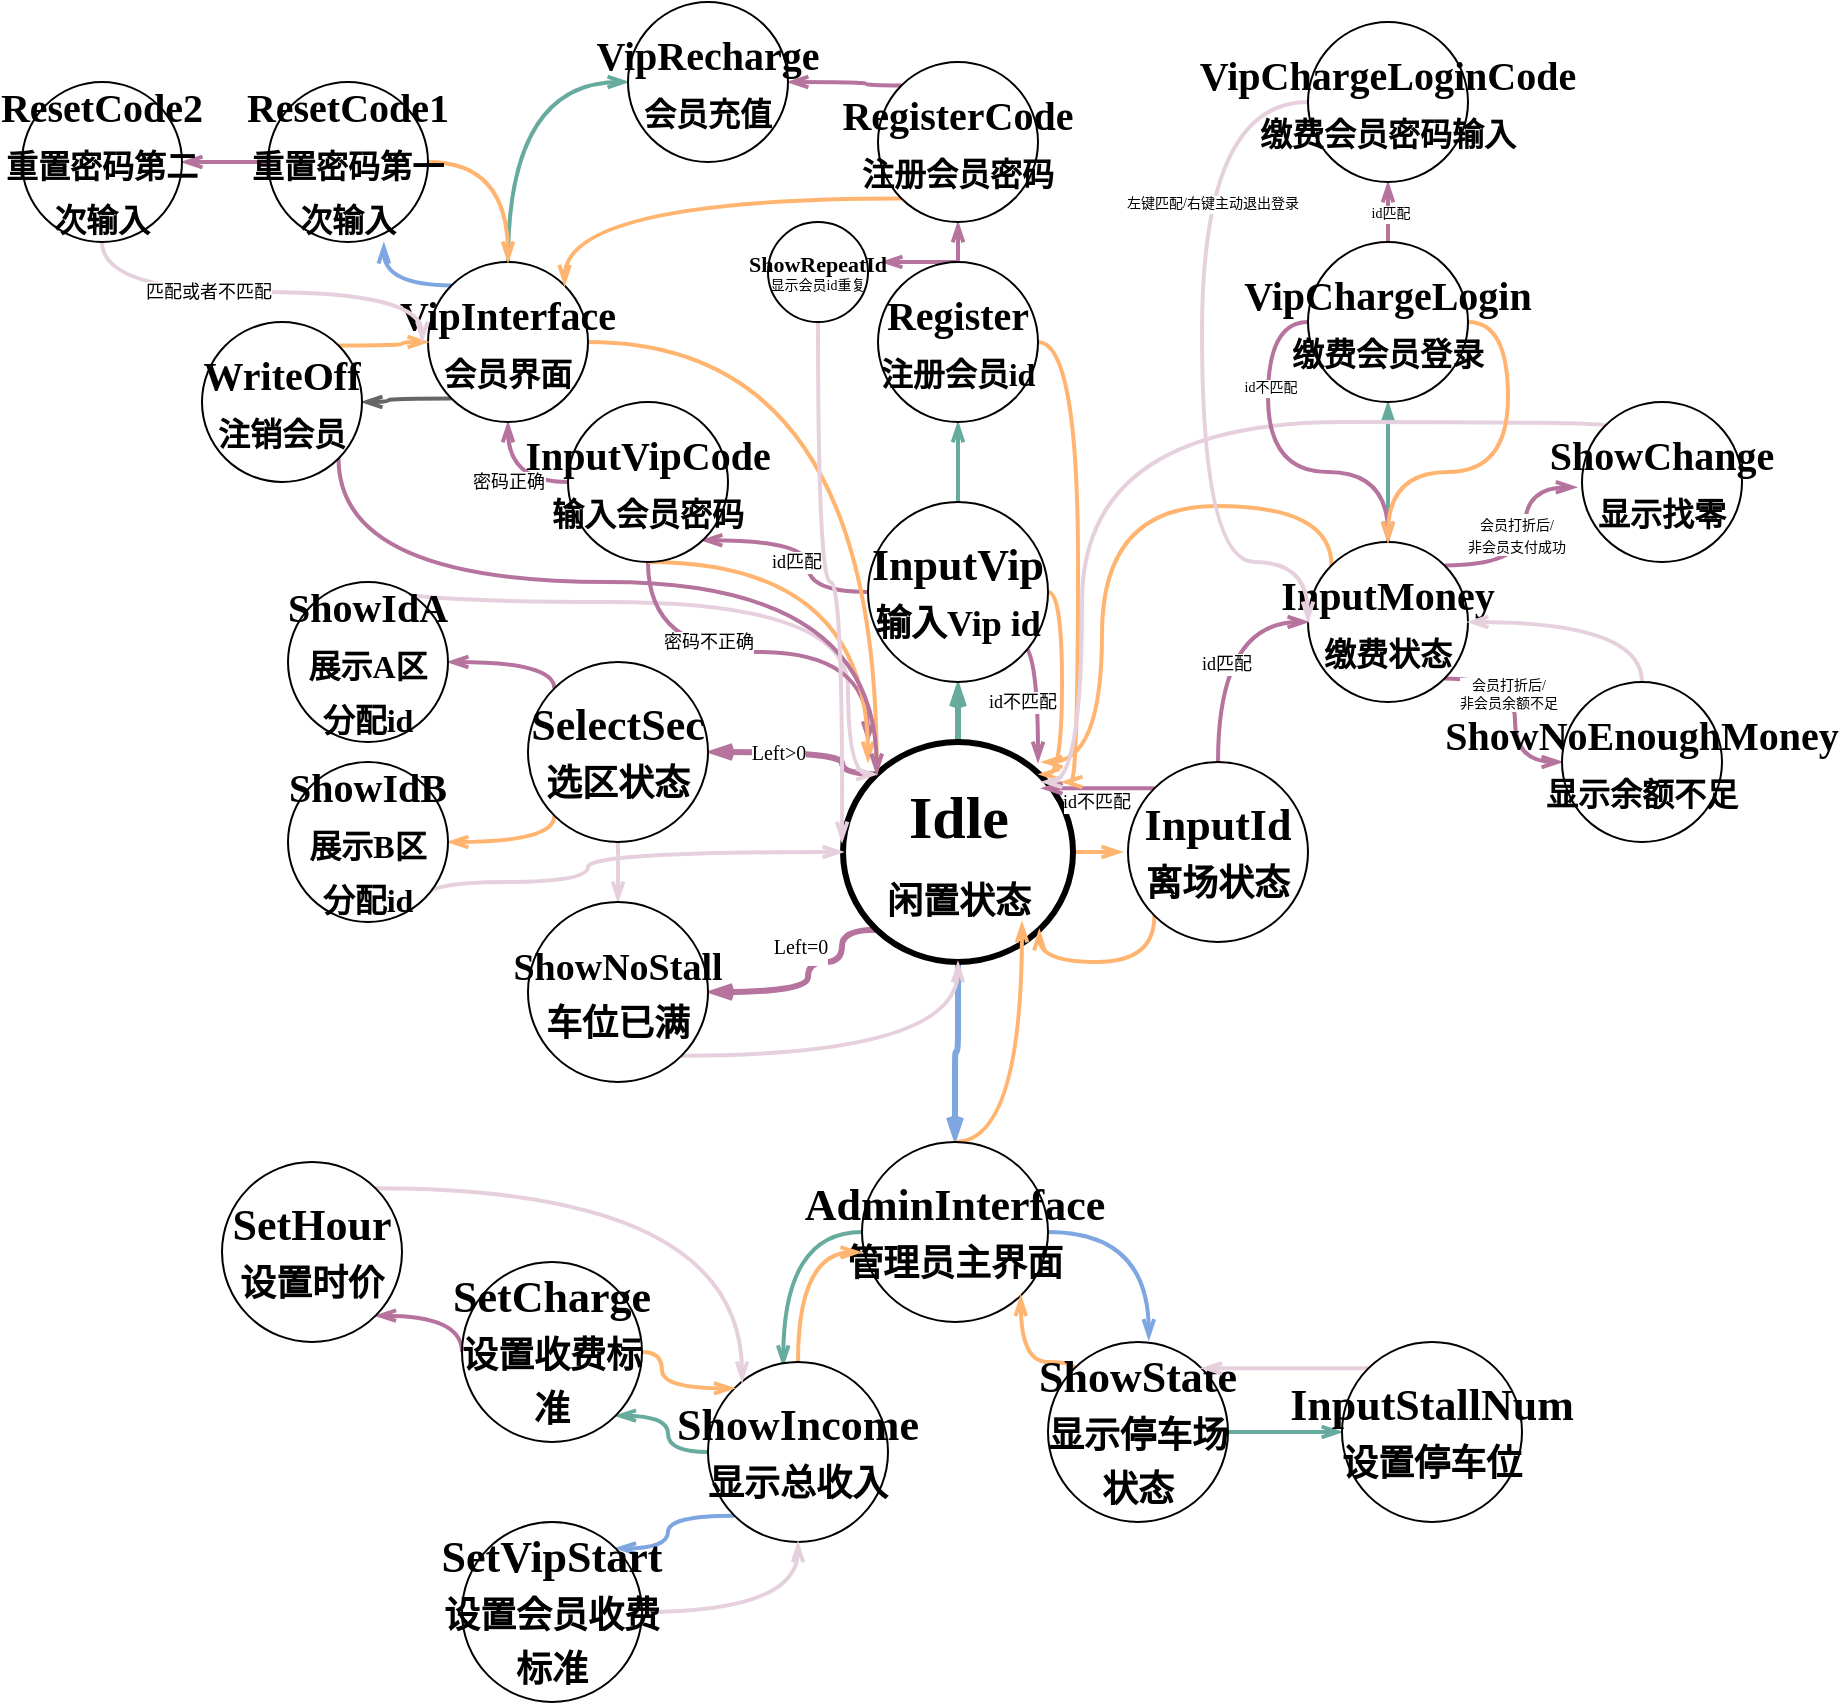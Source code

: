 <mxfile version="15.8.7" type="device"><diagram id="J3SOKHLj8s4Sctu53qfo" name="Page-1"><mxGraphModel dx="946" dy="672" grid="1" gridSize="10" guides="1" tooltips="1" connect="1" arrows="1" fold="1" page="1" pageScale="1" pageWidth="850" pageHeight="1100" math="0" shadow="0"><root><mxCell id="0"/><mxCell id="1" parent="0"/><mxCell id="AlDYD5h6avpdt_IBme0L-12" style="edgeStyle=orthogonalEdgeStyle;orthogonalLoop=1;jettySize=auto;html=1;exitX=0;exitY=0;exitDx=0;exitDy=0;entryX=1;entryY=0.5;entryDx=0;entryDy=0;fontFamily=Times New Roman;fontSize=18;fontColor=#000000;strokeColor=#B5739D;strokeWidth=3;endArrow=openThin;endFill=0;curved=1;" parent="1" source="AlDYD5h6avpdt_IBme0L-1" target="AlDYD5h6avpdt_IBme0L-2" edge="1"><mxGeometry relative="1" as="geometry"><Array as="points"><mxPoint x="480" y="465"/></Array></mxGeometry></mxCell><mxCell id="AlDYD5h6avpdt_IBme0L-13" value="&lt;font style=&quot;font-size: 10px;&quot;&gt;Left&amp;gt;0&lt;/font&gt;" style="edgeLabel;html=1;align=center;verticalAlign=middle;resizable=0;points=[];fontSize=10;fontFamily=Times New Roman;fontColor=#000000;" parent="AlDYD5h6avpdt_IBme0L-12" vertex="1" connectable="0"><mxGeometry x="0.263" y="-1" relative="1" as="geometry"><mxPoint y="1" as="offset"/></mxGeometry></mxCell><mxCell id="AlDYD5h6avpdt_IBme0L-17" style="edgeStyle=orthogonalEdgeStyle;orthogonalLoop=1;jettySize=auto;html=1;exitX=0;exitY=1;exitDx=0;exitDy=0;entryX=1;entryY=0.5;entryDx=0;entryDy=0;fontFamily=Times New Roman;fontSize=19;fontColor=#000000;endArrow=openThin;endFill=0;strokeColor=#B5739D;strokeWidth=3;curved=1;" parent="1" source="AlDYD5h6avpdt_IBme0L-1" target="AlDYD5h6avpdt_IBme0L-15" edge="1"><mxGeometry relative="1" as="geometry"><Array as="points"><mxPoint x="480" y="570"/><mxPoint x="463" y="570"/><mxPoint x="463" y="585"/></Array></mxGeometry></mxCell><mxCell id="AlDYD5h6avpdt_IBme0L-18" value="&lt;font style=&quot;font-size: 10px&quot;&gt;Left=0&lt;/font&gt;" style="edgeLabel;html=1;align=center;verticalAlign=middle;resizable=0;points=[];fontSize=19;fontFamily=Times New Roman;fontColor=#000000;" parent="AlDYD5h6avpdt_IBme0L-17" vertex="1" connectable="0"><mxGeometry x="-0.072" y="-4" relative="1" as="geometry"><mxPoint y="-13" as="offset"/></mxGeometry></mxCell><mxCell id="AlDYD5h6avpdt_IBme0L-23" style="edgeStyle=orthogonalEdgeStyle;rounded=1;orthogonalLoop=1;jettySize=auto;html=1;exitX=0.5;exitY=0;exitDx=0;exitDy=0;entryX=0.5;entryY=1;entryDx=0;entryDy=0;fontFamily=Times New Roman;fontSize=10;fontColor=#000000;endArrow=openThin;endFill=0;strokeColor=#67AB9F;strokeWidth=3;" parent="1" source="AlDYD5h6avpdt_IBme0L-1" target="AlDYD5h6avpdt_IBme0L-22" edge="1"><mxGeometry relative="1" as="geometry"/></mxCell><mxCell id="AlDYD5h6avpdt_IBme0L-25" style="edgeStyle=orthogonalEdgeStyle;rounded=1;orthogonalLoop=1;jettySize=auto;html=1;exitX=0.5;exitY=1;exitDx=0;exitDy=0;entryX=0.5;entryY=0;entryDx=0;entryDy=0;fontFamily=Times New Roman;fontSize=10;fontColor=#000000;endArrow=openThin;endFill=0;strokeColor=#7EA6E0;strokeWidth=3;" parent="1" source="AlDYD5h6avpdt_IBme0L-1" target="AlDYD5h6avpdt_IBme0L-24" edge="1"><mxGeometry relative="1" as="geometry"/></mxCell><mxCell id="AlDYD5h6avpdt_IBme0L-90" style="edgeStyle=orthogonalEdgeStyle;curved=1;orthogonalLoop=1;jettySize=auto;html=1;exitX=1;exitY=0.5;exitDx=0;exitDy=0;shadow=0;fontFamily=Times New Roman;fontSize=9;fontColor=#000000;endArrow=openThin;endFill=0;strokeColor=#FFB570;strokeWidth=2;" parent="1" source="AlDYD5h6avpdt_IBme0L-1" edge="1"><mxGeometry relative="1" as="geometry"><mxPoint x="620" y="515.143" as="targetPoint"/></mxGeometry></mxCell><mxCell id="AlDYD5h6avpdt_IBme0L-1" value="&lt;h3&gt;&lt;b&gt;&lt;font style=&quot;font-size: 30px&quot; face=&quot;Times New Roman&quot;&gt;Idle&lt;/font&gt;&lt;/b&gt;&lt;/h3&gt;&lt;h3&gt;&lt;b style=&quot;font-family: &amp;#34;times new roman&amp;#34;&quot;&gt;&lt;font style=&quot;font-size: 18px&quot;&gt;闲置状态&lt;/font&gt;&lt;/b&gt;&lt;/h3&gt;" style="ellipse;whiteSpace=wrap;html=1;strokeWidth=3;" parent="1" vertex="1"><mxGeometry x="480.5" y="460" width="115" height="110" as="geometry"/></mxCell><mxCell id="AlDYD5h6avpdt_IBme0L-31" style="edgeStyle=orthogonalEdgeStyle;orthogonalLoop=1;jettySize=auto;html=1;exitX=0;exitY=1;exitDx=0;exitDy=0;entryX=1;entryY=0.5;entryDx=0;entryDy=0;fontFamily=Times New Roman;fontSize=15;fontColor=#000000;endArrow=openThin;endFill=0;strokeColor=#FFB570;strokeWidth=2;curved=1;" parent="1" source="AlDYD5h6avpdt_IBme0L-2" target="AlDYD5h6avpdt_IBme0L-30" edge="1"><mxGeometry relative="1" as="geometry"><Array as="points"><mxPoint x="336" y="510"/></Array></mxGeometry></mxCell><mxCell id="AlDYD5h6avpdt_IBme0L-32" style="edgeStyle=orthogonalEdgeStyle;orthogonalLoop=1;jettySize=auto;html=1;exitX=0;exitY=0;exitDx=0;exitDy=0;entryX=1;entryY=0.5;entryDx=0;entryDy=0;fontFamily=Times New Roman;fontSize=15;fontColor=#000000;endArrow=openThin;endFill=0;strokeColor=#B5739D;strokeWidth=2;curved=1;" parent="1" source="AlDYD5h6avpdt_IBme0L-2" target="AlDYD5h6avpdt_IBme0L-26" edge="1"><mxGeometry relative="1" as="geometry"><Array as="points"><mxPoint x="336" y="420"/></Array></mxGeometry></mxCell><mxCell id="AlDYD5h6avpdt_IBme0L-34" style="edgeStyle=orthogonalEdgeStyle;rounded=1;orthogonalLoop=1;jettySize=auto;html=1;exitX=0.5;exitY=1;exitDx=0;exitDy=0;entryX=0.5;entryY=0;entryDx=0;entryDy=0;fontFamily=Times New Roman;fontSize=15;fontColor=#000000;endArrow=openThin;endFill=0;strokeColor=#E6D0DE;strokeWidth=2;" parent="1" source="AlDYD5h6avpdt_IBme0L-2" target="AlDYD5h6avpdt_IBme0L-15" edge="1"><mxGeometry relative="1" as="geometry"/></mxCell><mxCell id="AlDYD5h6avpdt_IBme0L-2" value="&lt;b&gt;&lt;font&gt;&lt;font style=&quot;font-size: 22px&quot;&gt;SelectSec&lt;/font&gt;&lt;br&gt;&lt;font style=&quot;font-size: 18px&quot;&gt;选区状态&lt;/font&gt;&lt;br&gt;&lt;/font&gt;&lt;/b&gt;" style="ellipse;whiteSpace=wrap;html=1;fontFamily=Times New Roman;fontSize=23;strokeWidth=1;" parent="1" vertex="1"><mxGeometry x="323" y="420" width="90" height="90" as="geometry"/></mxCell><mxCell id="AlDYD5h6avpdt_IBme0L-42" style="edgeStyle=orthogonalEdgeStyle;curved=1;rounded=1;orthogonalLoop=1;jettySize=auto;html=1;exitX=1;exitY=1;exitDx=0;exitDy=0;entryX=0.5;entryY=1;entryDx=0;entryDy=0;shadow=0;fontFamily=Times New Roman;fontSize=15;fontColor=#000000;endArrow=openThin;endFill=0;strokeColor=#E6D0DE;strokeWidth=2;" parent="1" source="AlDYD5h6avpdt_IBme0L-15" target="AlDYD5h6avpdt_IBme0L-1" edge="1"><mxGeometry relative="1" as="geometry"/></mxCell><mxCell id="AlDYD5h6avpdt_IBme0L-15" value="&lt;b&gt;&lt;font&gt;&lt;font style=&quot;font-size: 19px&quot;&gt;ShowNoStall&lt;/font&gt;&lt;br&gt;&lt;span style=&quot;font-size: 18px&quot;&gt;车位已满&lt;/span&gt;&lt;br&gt;&lt;/font&gt;&lt;/b&gt;" style="ellipse;whiteSpace=wrap;html=1;fontFamily=Times New Roman;fontSize=23;strokeWidth=1;" parent="1" vertex="1"><mxGeometry x="323" y="540" width="90" height="90" as="geometry"/></mxCell><mxCell id="AlDYD5h6avpdt_IBme0L-85" style="edgeStyle=orthogonalEdgeStyle;curved=1;orthogonalLoop=1;jettySize=auto;html=1;exitX=0.5;exitY=0;exitDx=0;exitDy=0;entryX=0;entryY=0.5;entryDx=0;entryDy=0;shadow=0;fontFamily=Times New Roman;fontSize=9;fontColor=#000000;endArrow=openThin;endFill=0;strokeColor=#B5739D;strokeWidth=2;" parent="1" source="AlDYD5h6avpdt_IBme0L-19" target="AlDYD5h6avpdt_IBme0L-84" edge="1"><mxGeometry relative="1" as="geometry"/></mxCell><mxCell id="AlDYD5h6avpdt_IBme0L-86" value="id匹配" style="edgeLabel;html=1;align=center;verticalAlign=middle;resizable=0;points=[];fontSize=9;fontFamily=Times New Roman;fontColor=#000000;" parent="AlDYD5h6avpdt_IBme0L-85" vertex="1" connectable="0"><mxGeometry x="-0.143" y="-4" relative="1" as="geometry"><mxPoint as="offset"/></mxGeometry></mxCell><mxCell id="AlDYD5h6avpdt_IBme0L-93" style="edgeStyle=orthogonalEdgeStyle;curved=1;orthogonalLoop=1;jettySize=auto;html=1;exitX=0;exitY=1;exitDx=0;exitDy=0;entryX=1;entryY=1;entryDx=0;entryDy=0;shadow=0;fontFamily=Times New Roman;fontSize=9;fontColor=#000000;endArrow=openThin;endFill=0;strokeColor=#FFB570;strokeWidth=2;" parent="1" source="AlDYD5h6avpdt_IBme0L-19" target="AlDYD5h6avpdt_IBme0L-1" edge="1"><mxGeometry relative="1" as="geometry"><Array as="points"><mxPoint x="636" y="570"/><mxPoint x="579" y="570"/></Array></mxGeometry></mxCell><mxCell id="AlDYD5h6avpdt_IBme0L-94" style="edgeStyle=orthogonalEdgeStyle;curved=1;orthogonalLoop=1;jettySize=auto;html=1;exitX=0;exitY=0;exitDx=0;exitDy=0;shadow=0;fontFamily=Times New Roman;fontSize=9;fontColor=#000000;endArrow=openThin;endFill=0;strokeColor=#B5739D;strokeWidth=2;" parent="1" source="AlDYD5h6avpdt_IBme0L-19" edge="1"><mxGeometry relative="1" as="geometry"><mxPoint x="580" y="483.143" as="targetPoint"/></mxGeometry></mxCell><mxCell id="AlDYD5h6avpdt_IBme0L-95" value="id不匹配" style="edgeLabel;html=1;align=center;verticalAlign=middle;resizable=0;points=[];fontSize=9;fontFamily=Times New Roman;fontColor=#000000;" parent="AlDYD5h6avpdt_IBme0L-94" vertex="1" connectable="0"><mxGeometry x="-0.38" y="-1" relative="1" as="geometry"><mxPoint x="-12" y="8" as="offset"/></mxGeometry></mxCell><mxCell id="AlDYD5h6avpdt_IBme0L-19" value="&lt;b&gt;&lt;font&gt;&lt;span style=&quot;font-size: 22px&quot;&gt;InputId&lt;/span&gt;&lt;br&gt;&lt;font style=&quot;font-size: 18px&quot;&gt;离场状态&lt;/font&gt;&lt;br&gt;&lt;/font&gt;&lt;/b&gt;" style="ellipse;whiteSpace=wrap;html=1;fontFamily=Times New Roman;fontSize=23;strokeWidth=1;" parent="1" vertex="1"><mxGeometry x="623" y="470" width="90" height="90" as="geometry"/></mxCell><mxCell id="AlDYD5h6avpdt_IBme0L-46" style="edgeStyle=orthogonalEdgeStyle;curved=1;rounded=1;orthogonalLoop=1;jettySize=auto;html=1;exitX=1;exitY=1;exitDx=0;exitDy=0;entryX=1;entryY=0;entryDx=0;entryDy=0;shadow=0;fontFamily=Times New Roman;fontSize=9;fontColor=#000000;endArrow=openThin;endFill=0;strokeColor=#B5739D;strokeWidth=2;" parent="1" edge="1"><mxGeometry relative="1" as="geometry"><mxPoint x="569.16" y="410.71" as="sourcePoint"/><mxPoint x="577.999" y="469.999" as="targetPoint"/><Array as="points"><mxPoint x="578.34" y="410.89"/></Array></mxGeometry></mxCell><mxCell id="AlDYD5h6avpdt_IBme0L-47" value="id不匹配" style="edgeLabel;html=1;align=center;verticalAlign=middle;resizable=0;points=[];fontSize=9;fontFamily=Times New Roman;fontColor=#000000;" parent="AlDYD5h6avpdt_IBme0L-46" vertex="1" connectable="0"><mxGeometry x="-0.187" relative="1" as="geometry"><mxPoint x="-8" y="10" as="offset"/></mxGeometry></mxCell><mxCell id="AlDYD5h6avpdt_IBme0L-48" style="edgeStyle=orthogonalEdgeStyle;curved=1;rounded=1;orthogonalLoop=1;jettySize=auto;html=1;exitX=1;exitY=0.5;exitDx=0;exitDy=0;entryX=1;entryY=0;entryDx=0;entryDy=0;shadow=0;fontFamily=Times New Roman;fontSize=9;fontColor=#000000;endArrow=openThin;endFill=0;strokeColor=#FFB570;strokeWidth=2;" parent="1" source="AlDYD5h6avpdt_IBme0L-22" target="AlDYD5h6avpdt_IBme0L-1" edge="1"><mxGeometry relative="1" as="geometry"><Array as="points"><mxPoint x="590" y="385"/><mxPoint x="590" y="476"/></Array></mxGeometry></mxCell><mxCell id="AlDYD5h6avpdt_IBme0L-50" style="edgeStyle=orthogonalEdgeStyle;curved=1;rounded=1;orthogonalLoop=1;jettySize=auto;html=1;entryX=0.837;entryY=0.864;entryDx=0;entryDy=0;entryPerimeter=0;shadow=0;fontFamily=Times New Roman;fontSize=9;fontColor=#000000;endArrow=openThin;endFill=0;strokeColor=#B5739D;strokeWidth=2;" parent="1" source="AlDYD5h6avpdt_IBme0L-22" target="AlDYD5h6avpdt_IBme0L-43" edge="1"><mxGeometry relative="1" as="geometry"><Array as="points"><mxPoint x="463" y="385"/><mxPoint x="463" y="359"/></Array></mxGeometry></mxCell><mxCell id="AlDYD5h6avpdt_IBme0L-51" value="id匹配" style="edgeLabel;html=1;align=center;verticalAlign=middle;resizable=0;points=[];fontSize=9;fontFamily=Times New Roman;fontColor=#000000;" parent="AlDYD5h6avpdt_IBme0L-50" vertex="1" connectable="0"><mxGeometry x="0.008" y="-1" relative="1" as="geometry"><mxPoint x="-7" y="10" as="offset"/></mxGeometry></mxCell><mxCell id="AlDYD5h6avpdt_IBme0L-53" style="edgeStyle=orthogonalEdgeStyle;curved=1;rounded=1;orthogonalLoop=1;jettySize=auto;html=1;exitX=0.5;exitY=0;exitDx=0;exitDy=0;entryX=0.5;entryY=1;entryDx=0;entryDy=0;shadow=0;fontFamily=Times New Roman;fontSize=9;fontColor=#000000;endArrow=openThin;endFill=0;strokeColor=#67AB9F;strokeWidth=2;" parent="1" source="AlDYD5h6avpdt_IBme0L-22" target="AlDYD5h6avpdt_IBme0L-52" edge="1"><mxGeometry relative="1" as="geometry"/></mxCell><mxCell id="AlDYD5h6avpdt_IBme0L-22" value="&lt;b&gt;&lt;font&gt;&lt;span style=&quot;font-size: 22px&quot;&gt;InputVip&lt;/span&gt;&lt;br&gt;&lt;span style=&quot;font-size: 18px&quot;&gt;输入Vip id&lt;/span&gt;&lt;br&gt;&lt;/font&gt;&lt;/b&gt;" style="ellipse;whiteSpace=wrap;html=1;fontFamily=Times New Roman;fontSize=23;strokeWidth=1;" parent="1" vertex="1"><mxGeometry x="493" y="340" width="90" height="90" as="geometry"/></mxCell><mxCell id="AlDYD5h6avpdt_IBme0L-122" style="edgeStyle=orthogonalEdgeStyle;curved=1;orthogonalLoop=1;jettySize=auto;html=1;exitX=0.5;exitY=0;exitDx=0;exitDy=0;shadow=0;fontFamily=Times New Roman;fontSize=7;fontColor=#000000;endArrow=openThin;endFill=0;strokeColor=#FFB570;strokeWidth=2;" parent="1" source="AlDYD5h6avpdt_IBme0L-24" edge="1"><mxGeometry relative="1" as="geometry"><mxPoint x="570" y="550" as="targetPoint"/><Array as="points"><mxPoint x="570" y="660"/></Array></mxGeometry></mxCell><mxCell id="AlDYD5h6avpdt_IBme0L-126" style="edgeStyle=orthogonalEdgeStyle;curved=1;orthogonalLoop=1;jettySize=auto;html=1;exitX=0;exitY=0.5;exitDx=0;exitDy=0;entryX=0.418;entryY=0.022;entryDx=0;entryDy=0;entryPerimeter=0;shadow=0;fontFamily=Times New Roman;fontSize=7;fontColor=#000000;endArrow=openThin;endFill=0;strokeColor=#67AB9F;strokeWidth=2;" parent="1" source="AlDYD5h6avpdt_IBme0L-24" target="AlDYD5h6avpdt_IBme0L-123" edge="1"><mxGeometry relative="1" as="geometry"/></mxCell><mxCell id="AlDYD5h6avpdt_IBme0L-127" style="edgeStyle=orthogonalEdgeStyle;curved=1;orthogonalLoop=1;jettySize=auto;html=1;exitX=1;exitY=0.5;exitDx=0;exitDy=0;entryX=0.56;entryY=-0.013;entryDx=0;entryDy=0;entryPerimeter=0;shadow=0;fontFamily=Times New Roman;fontSize=7;fontColor=#000000;endArrow=openThin;endFill=0;strokeColor=#7EA6E0;strokeWidth=2;" parent="1" source="AlDYD5h6avpdt_IBme0L-24" target="AlDYD5h6avpdt_IBme0L-124" edge="1"><mxGeometry relative="1" as="geometry"/></mxCell><mxCell id="AlDYD5h6avpdt_IBme0L-24" value="&lt;b&gt;&lt;font&gt;&lt;span style=&quot;font-size: 22px&quot;&gt;AdminInterface&lt;/span&gt;&lt;br&gt;&lt;span style=&quot;font-size: 18px&quot;&gt;管理员主界面&lt;/span&gt;&lt;br&gt;&lt;/font&gt;&lt;/b&gt;" style="ellipse;whiteSpace=wrap;html=1;fontFamily=Times New Roman;fontSize=23;strokeWidth=1;" parent="1" vertex="1"><mxGeometry x="490" y="660" width="93" height="90" as="geometry"/></mxCell><mxCell id="AlDYD5h6avpdt_IBme0L-36" style="edgeStyle=orthogonalEdgeStyle;orthogonalLoop=1;jettySize=auto;html=1;exitX=0.5;exitY=0;exitDx=0;exitDy=0;entryX=0;entryY=0;entryDx=0;entryDy=0;fontFamily=Times New Roman;fontSize=15;fontColor=#000000;endArrow=openThin;endFill=0;strokeColor=#E6D0DE;strokeWidth=2;curved=1;shadow=0;rounded=1;" parent="1" source="AlDYD5h6avpdt_IBme0L-26" target="AlDYD5h6avpdt_IBme0L-1" edge="1"><mxGeometry relative="1" as="geometry"><Array as="points"><mxPoint x="243" y="390"/><mxPoint x="483" y="390"/><mxPoint x="483" y="476"/></Array></mxGeometry></mxCell><mxCell id="AlDYD5h6avpdt_IBme0L-26" value="&lt;b&gt;&lt;font style=&quot;line-height: 0.7&quot;&gt;&lt;font style=&quot;font-size: 20px&quot;&gt;ShowIdA&lt;/font&gt;&lt;br&gt;&lt;font style=&quot;font-size: 16px&quot;&gt;展示A区&lt;br&gt;分配id&lt;/font&gt;&lt;br&gt;&lt;/font&gt;&lt;/b&gt;" style="ellipse;whiteSpace=wrap;html=1;fontFamily=Times New Roman;fontSize=23;strokeWidth=1;" parent="1" vertex="1"><mxGeometry x="203" y="380" width="80" height="80" as="geometry"/></mxCell><mxCell id="AlDYD5h6avpdt_IBme0L-40" style="edgeStyle=orthogonalEdgeStyle;curved=1;rounded=1;orthogonalLoop=1;jettySize=auto;html=1;exitX=1;exitY=1;exitDx=0;exitDy=0;entryX=0;entryY=0.5;entryDx=0;entryDy=0;shadow=0;fontFamily=Times New Roman;fontSize=15;fontColor=#000000;endArrow=openThin;endFill=0;strokeColor=#E6D0DE;strokeWidth=2;" parent="1" source="AlDYD5h6avpdt_IBme0L-30" target="AlDYD5h6avpdt_IBme0L-1" edge="1"><mxGeometry relative="1" as="geometry"><Array as="points"><mxPoint x="271" y="530"/><mxPoint x="353" y="530"/><mxPoint x="353" y="515"/></Array></mxGeometry></mxCell><mxCell id="AlDYD5h6avpdt_IBme0L-30" value="&lt;b&gt;&lt;font style=&quot;line-height: 0.7&quot;&gt;&lt;font style=&quot;font-size: 20px&quot;&gt;ShowIdB&lt;/font&gt;&lt;br&gt;&lt;font style=&quot;font-size: 16px&quot;&gt;展示B区&lt;br&gt;分配id&lt;/font&gt;&lt;br&gt;&lt;/font&gt;&lt;/b&gt;" style="ellipse;whiteSpace=wrap;html=1;fontFamily=Times New Roman;fontSize=23;strokeWidth=1;" parent="1" vertex="1"><mxGeometry x="203" y="470" width="80" height="80" as="geometry"/></mxCell><mxCell id="AlDYD5h6avpdt_IBme0L-55" style="edgeStyle=orthogonalEdgeStyle;curved=1;rounded=1;orthogonalLoop=1;jettySize=auto;html=1;exitX=0;exitY=0.5;exitDx=0;exitDy=0;shadow=0;fontFamily=Times New Roman;fontSize=9;fontColor=#000000;endArrow=openThin;endFill=0;strokeColor=#B5739D;strokeWidth=2;" parent="1" source="AlDYD5h6avpdt_IBme0L-43" target="AlDYD5h6avpdt_IBme0L-54" edge="1"><mxGeometry relative="1" as="geometry"/></mxCell><mxCell id="AlDYD5h6avpdt_IBme0L-56" value="密码正确" style="edgeLabel;html=1;align=center;verticalAlign=middle;resizable=0;points=[];fontSize=9;fontFamily=Times New Roman;fontColor=#000000;" parent="AlDYD5h6avpdt_IBme0L-55" vertex="1" connectable="0"><mxGeometry x="0.355" relative="1" as="geometry"><mxPoint y="10" as="offset"/></mxGeometry></mxCell><mxCell id="AlDYD5h6avpdt_IBme0L-58" style="edgeStyle=orthogonalEdgeStyle;curved=1;rounded=1;orthogonalLoop=1;jettySize=auto;html=1;exitX=0.5;exitY=1;exitDx=0;exitDy=0;shadow=0;fontFamily=Times New Roman;fontSize=9;fontColor=#000000;endArrow=openThin;endFill=0;strokeColor=#B5739D;strokeWidth=2;" parent="1" source="AlDYD5h6avpdt_IBme0L-43" edge="1"><mxGeometry relative="1" as="geometry"><mxPoint x="493" y="460" as="targetPoint"/></mxGeometry></mxCell><mxCell id="AlDYD5h6avpdt_IBme0L-59" value="密码不正确" style="edgeLabel;html=1;align=center;verticalAlign=middle;resizable=0;points=[];fontSize=9;fontFamily=Times New Roman;fontColor=#000000;" parent="AlDYD5h6avpdt_IBme0L-58" vertex="1" connectable="0"><mxGeometry x="-0.865" y="1" relative="1" as="geometry"><mxPoint x="29" y="26" as="offset"/></mxGeometry></mxCell><mxCell id="AlDYD5h6avpdt_IBme0L-60" style="edgeStyle=orthogonalEdgeStyle;curved=1;rounded=1;orthogonalLoop=1;jettySize=auto;html=1;shadow=0;fontFamily=Times New Roman;fontSize=9;fontColor=#000000;endArrow=openThin;endFill=0;strokeColor=#FFB570;strokeWidth=2;exitX=0.5;exitY=1;exitDx=0;exitDy=0;" parent="1" source="AlDYD5h6avpdt_IBme0L-43" edge="1"><mxGeometry relative="1" as="geometry"><mxPoint x="493" y="470" as="targetPoint"/><Array as="points"><mxPoint x="493" y="370"/></Array></mxGeometry></mxCell><mxCell id="AlDYD5h6avpdt_IBme0L-43" value="&lt;b&gt;&lt;font style=&quot;line-height: 0.7&quot;&gt;&lt;span style=&quot;font-size: 20px&quot;&gt;InputVipCode&lt;/span&gt;&lt;br&gt;&lt;span style=&quot;font-size: 16px&quot;&gt;输入会员密码&lt;/span&gt;&lt;br&gt;&lt;/font&gt;&lt;/b&gt;" style="ellipse;whiteSpace=wrap;html=1;fontFamily=Times New Roman;fontSize=23;strokeWidth=1;" parent="1" vertex="1"><mxGeometry x="343" y="290" width="80" height="80" as="geometry"/></mxCell><mxCell id="AlDYD5h6avpdt_IBme0L-63" style="edgeStyle=orthogonalEdgeStyle;curved=1;rounded=1;orthogonalLoop=1;jettySize=auto;html=1;exitX=0.5;exitY=0;exitDx=0;exitDy=0;entryX=0.5;entryY=1;entryDx=0;entryDy=0;shadow=0;fontFamily=Times New Roman;fontSize=9;fontColor=#000000;endArrow=openThin;endFill=0;strokeColor=#B5739D;strokeWidth=2;" parent="1" source="AlDYD5h6avpdt_IBme0L-52" target="AlDYD5h6avpdt_IBme0L-61" edge="1"><mxGeometry relative="1" as="geometry"/></mxCell><mxCell id="AlDYD5h6avpdt_IBme0L-96" style="edgeStyle=orthogonalEdgeStyle;curved=1;orthogonalLoop=1;jettySize=auto;html=1;exitX=1;exitY=0.5;exitDx=0;exitDy=0;shadow=0;fontFamily=Times New Roman;fontSize=9;fontColor=#000000;endArrow=openThin;endFill=0;strokeColor=#FFB570;strokeWidth=2;" parent="1" source="AlDYD5h6avpdt_IBme0L-52" edge="1"><mxGeometry relative="1" as="geometry"><mxPoint x="590" y="480" as="targetPoint"/><Array as="points"><mxPoint x="598" y="260"/><mxPoint x="598" y="480"/></Array></mxGeometry></mxCell><mxCell id="AlDYD5h6avpdt_IBme0L-150" style="edgeStyle=orthogonalEdgeStyle;curved=1;orthogonalLoop=1;jettySize=auto;html=1;exitX=0.5;exitY=0;exitDx=0;exitDy=0;shadow=0;fontFamily=Times New Roman;fontSize=11;fontColor=#000000;endArrow=openThin;endFill=0;strokeColor=#B5739D;strokeWidth=2;" parent="1" source="AlDYD5h6avpdt_IBme0L-52" edge="1"><mxGeometry relative="1" as="geometry"><mxPoint x="500" y="219.971" as="targetPoint"/></mxGeometry></mxCell><mxCell id="AlDYD5h6avpdt_IBme0L-52" value="&lt;b&gt;&lt;font style=&quot;line-height: 0.7&quot;&gt;&lt;span style=&quot;font-size: 20px&quot;&gt;Register&lt;/span&gt;&lt;br&gt;&lt;span style=&quot;font-size: 16px&quot;&gt;注册会员id&lt;/span&gt;&lt;br&gt;&lt;/font&gt;&lt;/b&gt;" style="ellipse;whiteSpace=wrap;html=1;fontFamily=Times New Roman;fontSize=23;strokeWidth=1;" parent="1" vertex="1"><mxGeometry x="498" y="220" width="80" height="80" as="geometry"/></mxCell><mxCell id="AlDYD5h6avpdt_IBme0L-69" style="edgeStyle=orthogonalEdgeStyle;curved=1;orthogonalLoop=1;jettySize=auto;html=1;exitX=1;exitY=0.5;exitDx=0;exitDy=0;shadow=0;fontFamily=Times New Roman;fontSize=9;fontColor=#000000;endArrow=openThin;endFill=0;strokeColor=#FFB570;strokeWidth=2;entryX=0;entryY=0;entryDx=0;entryDy=0;" parent="1" source="AlDYD5h6avpdt_IBme0L-54" target="AlDYD5h6avpdt_IBme0L-1" edge="1"><mxGeometry relative="1" as="geometry"><mxPoint x="493" y="460" as="targetPoint"/><Array as="points"><mxPoint x="498" y="260"/></Array></mxGeometry></mxCell><mxCell id="AlDYD5h6avpdt_IBme0L-70" style="edgeStyle=orthogonalEdgeStyle;curved=1;orthogonalLoop=1;jettySize=auto;html=1;exitX=0.5;exitY=0;exitDx=0;exitDy=0;entryX=0;entryY=0.5;entryDx=0;entryDy=0;shadow=0;fontFamily=Times New Roman;fontSize=9;fontColor=#000000;endArrow=openThin;endFill=0;strokeColor=#67AB9F;strokeWidth=2;" parent="1" source="AlDYD5h6avpdt_IBme0L-54" target="AlDYD5h6avpdt_IBme0L-65" edge="1"><mxGeometry relative="1" as="geometry"/></mxCell><mxCell id="AlDYD5h6avpdt_IBme0L-74" style="edgeStyle=orthogonalEdgeStyle;curved=1;orthogonalLoop=1;jettySize=auto;html=1;exitX=0;exitY=1;exitDx=0;exitDy=0;shadow=0;fontFamily=Times New Roman;fontSize=9;fontColor=#000000;endArrow=openThin;endFill=0;strokeColor=#666666;strokeWidth=2;" parent="1" source="AlDYD5h6avpdt_IBme0L-54" target="AlDYD5h6avpdt_IBme0L-73" edge="1"><mxGeometry relative="1" as="geometry"/></mxCell><mxCell id="AlDYD5h6avpdt_IBme0L-78" style="edgeStyle=orthogonalEdgeStyle;curved=1;orthogonalLoop=1;jettySize=auto;html=1;exitX=0;exitY=0;exitDx=0;exitDy=0;entryX=0.724;entryY=1.007;entryDx=0;entryDy=0;entryPerimeter=0;shadow=0;fontFamily=Times New Roman;fontSize=9;fontColor=#000000;endArrow=openThin;endFill=0;strokeColor=#7EA6E0;strokeWidth=2;" parent="1" source="AlDYD5h6avpdt_IBme0L-54" target="AlDYD5h6avpdt_IBme0L-71" edge="1"><mxGeometry relative="1" as="geometry"/></mxCell><mxCell id="AlDYD5h6avpdt_IBme0L-54" value="&lt;b&gt;&lt;font style=&quot;line-height: 0.7&quot;&gt;&lt;span style=&quot;font-size: 20px&quot;&gt;VipInterface&lt;/span&gt;&lt;br&gt;&lt;span style=&quot;font-size: 16px&quot;&gt;会员界面&lt;/span&gt;&lt;br&gt;&lt;/font&gt;&lt;/b&gt;" style="ellipse;whiteSpace=wrap;html=1;fontFamily=Times New Roman;fontSize=23;strokeWidth=1;" parent="1" vertex="1"><mxGeometry x="273" y="220" width="80" height="80" as="geometry"/></mxCell><mxCell id="AlDYD5h6avpdt_IBme0L-66" style="edgeStyle=orthogonalEdgeStyle;curved=1;orthogonalLoop=1;jettySize=auto;html=1;exitX=0;exitY=0;exitDx=0;exitDy=0;entryX=1;entryY=0.5;entryDx=0;entryDy=0;shadow=0;fontFamily=Times New Roman;fontSize=9;fontColor=#000000;endArrow=openThin;endFill=0;strokeColor=#B5739D;strokeWidth=2;" parent="1" source="AlDYD5h6avpdt_IBme0L-61" target="AlDYD5h6avpdt_IBme0L-65" edge="1"><mxGeometry relative="1" as="geometry"><Array as="points"><mxPoint x="492" y="130"/></Array></mxGeometry></mxCell><mxCell id="AlDYD5h6avpdt_IBme0L-68" style="edgeStyle=orthogonalEdgeStyle;curved=1;orthogonalLoop=1;jettySize=auto;html=1;exitX=0;exitY=1;exitDx=0;exitDy=0;entryX=1;entryY=0;entryDx=0;entryDy=0;shadow=0;fontFamily=Times New Roman;fontSize=9;fontColor=#000000;endArrow=openThin;endFill=0;strokeColor=#FFB570;strokeWidth=2;" parent="1" source="AlDYD5h6avpdt_IBme0L-61" target="AlDYD5h6avpdt_IBme0L-54" edge="1"><mxGeometry relative="1" as="geometry"/></mxCell><mxCell id="AlDYD5h6avpdt_IBme0L-61" value="&lt;b&gt;&lt;font style=&quot;line-height: 0.7&quot;&gt;&lt;span style=&quot;font-size: 20px&quot;&gt;RegisterCode&lt;/span&gt;&lt;br&gt;&lt;span style=&quot;font-size: 16px&quot;&gt;注册会员密码&lt;/span&gt;&lt;br&gt;&lt;/font&gt;&lt;/b&gt;" style="ellipse;whiteSpace=wrap;html=1;fontFamily=Times New Roman;fontSize=23;strokeWidth=1;" parent="1" vertex="1"><mxGeometry x="498" y="120" width="80" height="80" as="geometry"/></mxCell><mxCell id="AlDYD5h6avpdt_IBme0L-65" value="&lt;b&gt;&lt;font style=&quot;line-height: 0.7&quot;&gt;&lt;span style=&quot;font-size: 20px&quot;&gt;VipRecharge&lt;/span&gt;&lt;br&gt;&lt;span style=&quot;font-size: 16px&quot;&gt;会员充值&lt;/span&gt;&lt;br&gt;&lt;/font&gt;&lt;/b&gt;" style="ellipse;whiteSpace=wrap;html=1;fontFamily=Times New Roman;fontSize=23;strokeWidth=1;" parent="1" vertex="1"><mxGeometry x="373" y="90" width="80" height="80" as="geometry"/></mxCell><mxCell id="AlDYD5h6avpdt_IBme0L-80" style="edgeStyle=orthogonalEdgeStyle;curved=1;orthogonalLoop=1;jettySize=auto;html=1;exitX=0;exitY=0.5;exitDx=0;exitDy=0;entryX=1;entryY=0.5;entryDx=0;entryDy=0;shadow=0;fontFamily=Times New Roman;fontSize=9;fontColor=#000000;endArrow=openThin;endFill=0;strokeColor=#B5739D;strokeWidth=2;" parent="1" source="AlDYD5h6avpdt_IBme0L-71" target="AlDYD5h6avpdt_IBme0L-79" edge="1"><mxGeometry relative="1" as="geometry"/></mxCell><mxCell id="AlDYD5h6avpdt_IBme0L-81" style="edgeStyle=orthogonalEdgeStyle;curved=1;orthogonalLoop=1;jettySize=auto;html=1;exitX=1;exitY=0.5;exitDx=0;exitDy=0;shadow=0;fontFamily=Times New Roman;fontSize=9;fontColor=#000000;endArrow=openThin;endFill=0;strokeColor=#FFB570;strokeWidth=2;" parent="1" source="AlDYD5h6avpdt_IBme0L-71" target="AlDYD5h6avpdt_IBme0L-54" edge="1"><mxGeometry relative="1" as="geometry"/></mxCell><mxCell id="AlDYD5h6avpdt_IBme0L-71" value="&lt;b&gt;&lt;font style=&quot;line-height: 0.7&quot;&gt;&lt;span style=&quot;font-size: 20px&quot;&gt;ResetCode1&lt;/span&gt;&lt;br&gt;&lt;span style=&quot;font-size: 16px&quot;&gt;重置密码第一次输入&lt;/span&gt;&lt;br&gt;&lt;/font&gt;&lt;/b&gt;" style="ellipse;whiteSpace=wrap;html=1;fontFamily=Times New Roman;fontSize=23;strokeWidth=1;" parent="1" vertex="1"><mxGeometry x="193" y="130" width="80" height="80" as="geometry"/></mxCell><mxCell id="AlDYD5h6avpdt_IBme0L-76" style="edgeStyle=orthogonalEdgeStyle;curved=1;orthogonalLoop=1;jettySize=auto;html=1;exitX=1;exitY=1;exitDx=0;exitDy=0;entryX=0;entryY=0;entryDx=0;entryDy=0;shadow=0;fontFamily=Times New Roman;fontSize=9;fontColor=#000000;endArrow=openThin;endFill=0;strokeColor=#B5739D;strokeWidth=2;" parent="1" source="AlDYD5h6avpdt_IBme0L-73" target="AlDYD5h6avpdt_IBme0L-1" edge="1"><mxGeometry relative="1" as="geometry"><Array as="points"><mxPoint x="228" y="380"/><mxPoint x="497" y="380"/></Array></mxGeometry></mxCell><mxCell id="AlDYD5h6avpdt_IBme0L-77" style="edgeStyle=orthogonalEdgeStyle;curved=1;orthogonalLoop=1;jettySize=auto;html=1;exitX=1;exitY=0;exitDx=0;exitDy=0;entryX=0;entryY=0.5;entryDx=0;entryDy=0;shadow=0;fontFamily=Times New Roman;fontSize=9;fontColor=#000000;endArrow=openThin;endFill=0;strokeColor=#FFB570;strokeWidth=2;" parent="1" source="AlDYD5h6avpdt_IBme0L-73" target="AlDYD5h6avpdt_IBme0L-54" edge="1"><mxGeometry relative="1" as="geometry"/></mxCell><mxCell id="AlDYD5h6avpdt_IBme0L-73" value="&lt;b&gt;&lt;font style=&quot;line-height: 0.7&quot;&gt;&lt;span style=&quot;font-size: 20px&quot;&gt;WriteOff&lt;/span&gt;&lt;br&gt;&lt;span style=&quot;font-size: 16px&quot;&gt;注销会员&lt;/span&gt;&lt;br&gt;&lt;/font&gt;&lt;/b&gt;" style="ellipse;whiteSpace=wrap;html=1;fontFamily=Times New Roman;fontSize=23;strokeWidth=1;" parent="1" vertex="1"><mxGeometry x="160" y="250" width="80" height="80" as="geometry"/></mxCell><mxCell id="AlDYD5h6avpdt_IBme0L-82" style="edgeStyle=orthogonalEdgeStyle;curved=1;orthogonalLoop=1;jettySize=auto;html=1;exitX=0.5;exitY=1;exitDx=0;exitDy=0;shadow=0;fontFamily=Times New Roman;fontSize=9;fontColor=#000000;endArrow=openThin;endFill=0;strokeColor=#E6D0DE;strokeWidth=2;" parent="1" source="AlDYD5h6avpdt_IBme0L-79" edge="1"><mxGeometry relative="1" as="geometry"><mxPoint x="270.0" y="260" as="targetPoint"/></mxGeometry></mxCell><mxCell id="AlDYD5h6avpdt_IBme0L-83" value="匹配或者不匹配" style="edgeLabel;html=1;align=center;verticalAlign=middle;resizable=0;points=[];fontSize=9;fontFamily=Times New Roman;fontColor=#000000;" parent="AlDYD5h6avpdt_IBme0L-82" vertex="1" connectable="0"><mxGeometry x="-0.26" relative="1" as="geometry"><mxPoint as="offset"/></mxGeometry></mxCell><mxCell id="AlDYD5h6avpdt_IBme0L-79" value="&lt;b&gt;&lt;font style=&quot;line-height: 0.7&quot;&gt;&lt;span style=&quot;font-size: 20px&quot;&gt;ResetCode2&lt;/span&gt;&lt;br&gt;&lt;span style=&quot;font-size: 16px&quot;&gt;重置密码第二次输入&lt;/span&gt;&lt;br&gt;&lt;/font&gt;&lt;/b&gt;" style="ellipse;whiteSpace=wrap;html=1;fontFamily=Times New Roman;fontSize=23;strokeWidth=1;" parent="1" vertex="1"><mxGeometry x="70" y="130" width="80" height="80" as="geometry"/></mxCell><mxCell id="AlDYD5h6avpdt_IBme0L-99" style="edgeStyle=orthogonalEdgeStyle;curved=1;orthogonalLoop=1;jettySize=auto;html=1;exitX=1;exitY=0;exitDx=0;exitDy=0;entryX=-0.036;entryY=0.533;entryDx=0;entryDy=0;entryPerimeter=0;shadow=0;fontFamily=Times New Roman;fontSize=9;fontColor=#000000;endArrow=openThin;endFill=0;strokeColor=#B5739D;strokeWidth=2;" parent="1" source="AlDYD5h6avpdt_IBme0L-84" target="AlDYD5h6avpdt_IBme0L-97" edge="1"><mxGeometry relative="1" as="geometry"/></mxCell><mxCell id="AlDYD5h6avpdt_IBme0L-101" value="&lt;font style=&quot;font-size: 7px&quot;&gt;会员打折后/&lt;br&gt;非会员支付成功&lt;/font&gt;" style="edgeLabel;html=1;align=center;verticalAlign=middle;resizable=0;points=[];fontSize=9;fontFamily=Times New Roman;fontColor=#000000;" parent="AlDYD5h6avpdt_IBme0L-99" vertex="1" connectable="0"><mxGeometry x="-0.041" y="5" relative="1" as="geometry"><mxPoint y="-6" as="offset"/></mxGeometry></mxCell><mxCell id="AlDYD5h6avpdt_IBme0L-100" style="edgeStyle=orthogonalEdgeStyle;curved=1;orthogonalLoop=1;jettySize=auto;html=1;exitX=1;exitY=1;exitDx=0;exitDy=0;shadow=0;fontFamily=Times New Roman;fontSize=9;fontColor=#000000;endArrow=openThin;endFill=0;strokeColor=#B5739D;strokeWidth=2;" parent="1" source="AlDYD5h6avpdt_IBme0L-84" target="AlDYD5h6avpdt_IBme0L-98" edge="1"><mxGeometry relative="1" as="geometry"/></mxCell><mxCell id="AlDYD5h6avpdt_IBme0L-102" value="会员打折后/&lt;br&gt;非会员余额不足" style="edgeLabel;html=1;align=center;verticalAlign=middle;resizable=0;points=[];fontSize=7;fontFamily=Times New Roman;fontColor=#000000;" parent="AlDYD5h6avpdt_IBme0L-100" vertex="1" connectable="0"><mxGeometry x="-0.141" y="-4" relative="1" as="geometry"><mxPoint as="offset"/></mxGeometry></mxCell><mxCell id="AlDYD5h6avpdt_IBme0L-104" style="edgeStyle=orthogonalEdgeStyle;curved=1;orthogonalLoop=1;jettySize=auto;html=1;exitX=0;exitY=0;exitDx=0;exitDy=0;shadow=0;fontFamily=Times New Roman;fontSize=7;fontColor=#000000;endArrow=openThin;endFill=0;strokeColor=#FFB570;strokeWidth=2;" parent="1" source="AlDYD5h6avpdt_IBme0L-84" edge="1"><mxGeometry relative="1" as="geometry"><mxPoint x="580" y="470" as="targetPoint"/><Array as="points"><mxPoint x="610" y="342"/><mxPoint x="610" y="470"/></Array></mxGeometry></mxCell><mxCell id="AlDYD5h6avpdt_IBme0L-107" style="edgeStyle=orthogonalEdgeStyle;curved=1;orthogonalLoop=1;jettySize=auto;html=1;exitX=0.5;exitY=0;exitDx=0;exitDy=0;entryX=0.5;entryY=1;entryDx=0;entryDy=0;shadow=0;fontFamily=Times New Roman;fontSize=7;fontColor=#000000;endArrow=openThin;endFill=0;strokeColor=#67AB9F;strokeWidth=2;" parent="1" source="AlDYD5h6avpdt_IBme0L-84" target="AlDYD5h6avpdt_IBme0L-105" edge="1"><mxGeometry relative="1" as="geometry"/></mxCell><mxCell id="AlDYD5h6avpdt_IBme0L-84" value="&lt;b&gt;&lt;font style=&quot;line-height: 0.7&quot;&gt;&lt;span style=&quot;font-size: 20px&quot;&gt;InputMoney&lt;/span&gt;&lt;br&gt;&lt;span style=&quot;font-size: 16px&quot;&gt;缴费状态&lt;/span&gt;&lt;br&gt;&lt;/font&gt;&lt;/b&gt;" style="ellipse;whiteSpace=wrap;html=1;fontFamily=Times New Roman;fontSize=23;strokeWidth=1;" parent="1" vertex="1"><mxGeometry x="713" y="360" width="80" height="80" as="geometry"/></mxCell><mxCell id="AlDYD5h6avpdt_IBme0L-110" style="edgeStyle=orthogonalEdgeStyle;curved=1;orthogonalLoop=1;jettySize=auto;html=1;exitX=0;exitY=0;exitDx=0;exitDy=0;shadow=0;fontFamily=Times New Roman;fontSize=7;fontColor=#000000;endArrow=openThin;endFill=0;strokeColor=#E6D0DE;strokeWidth=2;" parent="1" source="AlDYD5h6avpdt_IBme0L-97" edge="1"><mxGeometry relative="1" as="geometry"><mxPoint x="580" y="480" as="targetPoint"/><Array as="points"><mxPoint x="862" y="300"/><mxPoint x="600" y="300"/><mxPoint x="600" y="480"/></Array></mxGeometry></mxCell><mxCell id="AlDYD5h6avpdt_IBme0L-97" value="&lt;b&gt;&lt;font style=&quot;line-height: 0.7&quot;&gt;&lt;span style=&quot;font-size: 20px&quot;&gt;ShowChange&lt;/span&gt;&lt;br&gt;&lt;span style=&quot;font-size: 16px&quot;&gt;显示找零&lt;/span&gt;&lt;br&gt;&lt;/font&gt;&lt;/b&gt;" style="ellipse;whiteSpace=wrap;html=1;fontFamily=Times New Roman;fontSize=23;strokeWidth=1;" parent="1" vertex="1"><mxGeometry x="850" y="290" width="80" height="80" as="geometry"/></mxCell><mxCell id="AlDYD5h6avpdt_IBme0L-109" style="edgeStyle=orthogonalEdgeStyle;curved=1;orthogonalLoop=1;jettySize=auto;html=1;exitX=0.5;exitY=0;exitDx=0;exitDy=0;shadow=0;fontFamily=Times New Roman;fontSize=7;fontColor=#000000;endArrow=openThin;endFill=0;strokeColor=#E6D0DE;strokeWidth=2;" parent="1" source="AlDYD5h6avpdt_IBme0L-98" target="AlDYD5h6avpdt_IBme0L-84" edge="1"><mxGeometry relative="1" as="geometry"/></mxCell><mxCell id="AlDYD5h6avpdt_IBme0L-98" value="&lt;b&gt;&lt;font style=&quot;line-height: 0.7&quot;&gt;&lt;span style=&quot;font-size: 20px&quot;&gt;ShowNoEnoughMoney&lt;/span&gt;&lt;br&gt;&lt;span style=&quot;font-size: 16px&quot;&gt;显示余额不足&lt;/span&gt;&lt;br&gt;&lt;/font&gt;&lt;/b&gt;" style="ellipse;whiteSpace=wrap;html=1;fontFamily=Times New Roman;fontSize=23;strokeWidth=1;" parent="1" vertex="1"><mxGeometry x="840" y="430" width="80" height="80" as="geometry"/></mxCell><mxCell id="AlDYD5h6avpdt_IBme0L-114" style="edgeStyle=orthogonalEdgeStyle;curved=1;orthogonalLoop=1;jettySize=auto;html=1;exitX=0.5;exitY=0;exitDx=0;exitDy=0;shadow=0;fontFamily=Times New Roman;fontSize=7;fontColor=#000000;endArrow=openThin;endFill=0;strokeColor=#B5739D;strokeWidth=2;" parent="1" source="AlDYD5h6avpdt_IBme0L-105" target="AlDYD5h6avpdt_IBme0L-111" edge="1"><mxGeometry relative="1" as="geometry"/></mxCell><mxCell id="AlDYD5h6avpdt_IBme0L-115" value="id匹配" style="edgeLabel;html=1;align=center;verticalAlign=middle;resizable=0;points=[];fontSize=7;fontFamily=Times New Roman;fontColor=#000000;" parent="AlDYD5h6avpdt_IBme0L-114" vertex="1" connectable="0"><mxGeometry x="0.36" y="-1" relative="1" as="geometry"><mxPoint as="offset"/></mxGeometry></mxCell><mxCell id="AlDYD5h6avpdt_IBme0L-116" style="edgeStyle=orthogonalEdgeStyle;curved=1;orthogonalLoop=1;jettySize=auto;html=1;exitX=0;exitY=0.5;exitDx=0;exitDy=0;shadow=0;fontFamily=Times New Roman;fontSize=7;fontColor=#000000;endArrow=openThin;endFill=0;strokeColor=#B5739D;strokeWidth=2;" parent="1" source="AlDYD5h6avpdt_IBme0L-105" target="AlDYD5h6avpdt_IBme0L-84" edge="1"><mxGeometry relative="1" as="geometry"/></mxCell><mxCell id="AlDYD5h6avpdt_IBme0L-117" value="id不匹配" style="edgeLabel;html=1;align=center;verticalAlign=middle;resizable=0;points=[];fontSize=7;fontFamily=Times New Roman;fontColor=#000000;" parent="AlDYD5h6avpdt_IBme0L-116" vertex="1" connectable="0"><mxGeometry x="-0.447" y="1" relative="1" as="geometry"><mxPoint as="offset"/></mxGeometry></mxCell><mxCell id="AlDYD5h6avpdt_IBme0L-118" style="edgeStyle=orthogonalEdgeStyle;curved=1;orthogonalLoop=1;jettySize=auto;html=1;exitX=1;exitY=0.5;exitDx=0;exitDy=0;entryX=0.5;entryY=0;entryDx=0;entryDy=0;shadow=0;fontFamily=Times New Roman;fontSize=7;fontColor=#000000;endArrow=openThin;endFill=0;strokeColor=#FFB570;strokeWidth=2;" parent="1" source="AlDYD5h6avpdt_IBme0L-105" target="AlDYD5h6avpdt_IBme0L-84" edge="1"><mxGeometry relative="1" as="geometry"/></mxCell><mxCell id="AlDYD5h6avpdt_IBme0L-105" value="&lt;b&gt;&lt;font style=&quot;line-height: 0.7&quot;&gt;&lt;span style=&quot;font-size: 20px&quot;&gt;VipChargeLogin&lt;/span&gt;&lt;br&gt;&lt;span style=&quot;font-size: 16px&quot;&gt;缴费会员登录&lt;/span&gt;&lt;br&gt;&lt;/font&gt;&lt;/b&gt;" style="ellipse;whiteSpace=wrap;html=1;fontFamily=Times New Roman;fontSize=23;strokeWidth=1;" parent="1" vertex="1"><mxGeometry x="713" y="210" width="80" height="80" as="geometry"/></mxCell><mxCell id="AlDYD5h6avpdt_IBme0L-120" style="edgeStyle=orthogonalEdgeStyle;curved=1;orthogonalLoop=1;jettySize=auto;html=1;exitX=0;exitY=0.5;exitDx=0;exitDy=0;shadow=0;fontFamily=Times New Roman;fontSize=7;fontColor=#000000;endArrow=openThin;endFill=0;strokeColor=#E6D0DE;strokeWidth=2;entryX=0;entryY=0.5;entryDx=0;entryDy=0;" parent="1" source="AlDYD5h6avpdt_IBme0L-111" target="AlDYD5h6avpdt_IBme0L-84" edge="1"><mxGeometry relative="1" as="geometry"><mxPoint x="630.0" y="280" as="targetPoint"/><Array as="points"><mxPoint x="660" y="140"/><mxPoint x="660" y="370"/><mxPoint x="713" y="370"/></Array></mxGeometry></mxCell><mxCell id="AlDYD5h6avpdt_IBme0L-121" value="左键匹配/右键主动退出登录" style="edgeLabel;html=1;align=center;verticalAlign=middle;resizable=0;points=[];fontSize=7;fontFamily=Times New Roman;fontColor=#000000;" parent="AlDYD5h6avpdt_IBme0L-120" vertex="1" connectable="0"><mxGeometry x="-0.431" y="5" relative="1" as="geometry"><mxPoint as="offset"/></mxGeometry></mxCell><mxCell id="AlDYD5h6avpdt_IBme0L-111" value="&lt;b&gt;&lt;font style=&quot;line-height: 0.7&quot;&gt;&lt;span style=&quot;font-size: 20px&quot;&gt;VipChargeLoginCode&lt;/span&gt;&lt;br&gt;&lt;span style=&quot;font-size: 16px&quot;&gt;缴费会员密码输入&lt;/span&gt;&lt;br&gt;&lt;/font&gt;&lt;/b&gt;" style="ellipse;whiteSpace=wrap;html=1;fontFamily=Times New Roman;fontSize=23;strokeWidth=1;" parent="1" vertex="1"><mxGeometry x="713" y="100" width="80" height="80" as="geometry"/></mxCell><mxCell id="AlDYD5h6avpdt_IBme0L-128" style="edgeStyle=orthogonalEdgeStyle;curved=1;orthogonalLoop=1;jettySize=auto;html=1;exitX=0.5;exitY=0;exitDx=0;exitDy=0;entryX=-0.006;entryY=0.613;entryDx=0;entryDy=0;entryPerimeter=0;shadow=0;fontFamily=Times New Roman;fontSize=7;fontColor=#000000;endArrow=openThin;endFill=0;strokeColor=#FFB570;strokeWidth=2;" parent="1" source="AlDYD5h6avpdt_IBme0L-123" target="AlDYD5h6avpdt_IBme0L-24" edge="1"><mxGeometry relative="1" as="geometry"/></mxCell><mxCell id="AlDYD5h6avpdt_IBme0L-132" style="edgeStyle=orthogonalEdgeStyle;curved=1;orthogonalLoop=1;jettySize=auto;html=1;exitX=0;exitY=0.5;exitDx=0;exitDy=0;entryX=1;entryY=1;entryDx=0;entryDy=0;shadow=0;fontFamily=Times New Roman;fontSize=7;fontColor=#000000;endArrow=openThin;endFill=0;strokeColor=#67AB9F;strokeWidth=2;" parent="1" source="AlDYD5h6avpdt_IBme0L-123" target="AlDYD5h6avpdt_IBme0L-129" edge="1"><mxGeometry relative="1" as="geometry"/></mxCell><mxCell id="AlDYD5h6avpdt_IBme0L-133" style="edgeStyle=orthogonalEdgeStyle;curved=1;orthogonalLoop=1;jettySize=auto;html=1;exitX=0;exitY=1;exitDx=0;exitDy=0;entryX=1;entryY=0;entryDx=0;entryDy=0;shadow=0;fontFamily=Times New Roman;fontSize=7;fontColor=#000000;endArrow=openThin;endFill=0;strokeColor=#7EA6E0;strokeWidth=2;" parent="1" source="AlDYD5h6avpdt_IBme0L-123" target="AlDYD5h6avpdt_IBme0L-130" edge="1"><mxGeometry relative="1" as="geometry"/></mxCell><mxCell id="AlDYD5h6avpdt_IBme0L-123" value="&lt;b&gt;&lt;font&gt;&lt;span style=&quot;font-size: 22px&quot;&gt;ShowIncome&lt;/span&gt;&lt;br&gt;&lt;span style=&quot;font-size: 18px&quot;&gt;显示总收入&lt;/span&gt;&lt;br&gt;&lt;/font&gt;&lt;/b&gt;" style="ellipse;whiteSpace=wrap;html=1;fontFamily=Times New Roman;fontSize=23;strokeWidth=1;" parent="1" vertex="1"><mxGeometry x="413" y="770" width="90" height="90" as="geometry"/></mxCell><mxCell id="AlDYD5h6avpdt_IBme0L-141" style="edgeStyle=orthogonalEdgeStyle;curved=1;orthogonalLoop=1;jettySize=auto;html=1;exitX=0;exitY=0;exitDx=0;exitDy=0;entryX=1;entryY=1;entryDx=0;entryDy=0;shadow=0;fontFamily=Times New Roman;fontSize=7;fontColor=#000000;endArrow=openThin;endFill=0;strokeColor=#FFB570;strokeWidth=2;" parent="1" source="AlDYD5h6avpdt_IBme0L-124" target="AlDYD5h6avpdt_IBme0L-24" edge="1"><mxGeometry relative="1" as="geometry"><Array as="points"><mxPoint x="596" y="770"/><mxPoint x="569" y="770"/></Array></mxGeometry></mxCell><mxCell id="AlDYD5h6avpdt_IBme0L-143" style="edgeStyle=orthogonalEdgeStyle;curved=1;orthogonalLoop=1;jettySize=auto;html=1;exitX=1;exitY=0.5;exitDx=0;exitDy=0;shadow=0;fontFamily=Times New Roman;fontSize=7;fontColor=#000000;endArrow=openThin;endFill=0;strokeColor=#67AB9F;strokeWidth=2;" parent="1" source="AlDYD5h6avpdt_IBme0L-124" target="AlDYD5h6avpdt_IBme0L-142" edge="1"><mxGeometry relative="1" as="geometry"/></mxCell><mxCell id="AlDYD5h6avpdt_IBme0L-124" value="&lt;b&gt;&lt;font&gt;&lt;span style=&quot;font-size: 22px&quot;&gt;ShowState&lt;/span&gt;&lt;br&gt;&lt;span style=&quot;font-size: 18px&quot;&gt;显示停车场状态&lt;/span&gt;&lt;br&gt;&lt;/font&gt;&lt;/b&gt;" style="ellipse;whiteSpace=wrap;html=1;fontFamily=Times New Roman;fontSize=23;strokeWidth=1;" parent="1" vertex="1"><mxGeometry x="583" y="760" width="90" height="90" as="geometry"/></mxCell><mxCell id="AlDYD5h6avpdt_IBme0L-137" style="edgeStyle=orthogonalEdgeStyle;curved=1;orthogonalLoop=1;jettySize=auto;html=1;exitX=1;exitY=0.5;exitDx=0;exitDy=0;entryX=0;entryY=0;entryDx=0;entryDy=0;shadow=0;fontFamily=Times New Roman;fontSize=7;fontColor=#000000;endArrow=openThin;endFill=0;strokeColor=#FFB570;strokeWidth=2;" parent="1" source="AlDYD5h6avpdt_IBme0L-129" target="AlDYD5h6avpdt_IBme0L-123" edge="1"><mxGeometry relative="1" as="geometry"><Array as="points"><mxPoint x="390" y="765"/><mxPoint x="390" y="783"/></Array></mxGeometry></mxCell><mxCell id="AlDYD5h6avpdt_IBme0L-139" style="edgeStyle=orthogonalEdgeStyle;curved=1;orthogonalLoop=1;jettySize=auto;html=1;exitX=0;exitY=0.5;exitDx=0;exitDy=0;entryX=1;entryY=1;entryDx=0;entryDy=0;shadow=0;fontFamily=Times New Roman;fontSize=7;fontColor=#000000;endArrow=openThin;endFill=0;strokeColor=#B5739D;strokeWidth=2;" parent="1" source="AlDYD5h6avpdt_IBme0L-129" target="AlDYD5h6avpdt_IBme0L-134" edge="1"><mxGeometry relative="1" as="geometry"><Array as="points"><mxPoint x="290" y="747"/></Array></mxGeometry></mxCell><mxCell id="AlDYD5h6avpdt_IBme0L-129" value="&lt;b&gt;&lt;font&gt;&lt;span style=&quot;font-size: 22px&quot;&gt;SetCharge&lt;/span&gt;&lt;br&gt;&lt;span style=&quot;font-size: 18px&quot;&gt;设置收费标准&lt;/span&gt;&lt;br&gt;&lt;/font&gt;&lt;/b&gt;" style="ellipse;whiteSpace=wrap;html=1;fontFamily=Times New Roman;fontSize=23;strokeWidth=1;" parent="1" vertex="1"><mxGeometry x="290" y="720" width="90" height="90" as="geometry"/></mxCell><mxCell id="AlDYD5h6avpdt_IBme0L-140" style="edgeStyle=orthogonalEdgeStyle;curved=1;orthogonalLoop=1;jettySize=auto;html=1;exitX=1;exitY=0.5;exitDx=0;exitDy=0;entryX=0.5;entryY=1;entryDx=0;entryDy=0;shadow=0;fontFamily=Times New Roman;fontSize=7;fontColor=#000000;endArrow=openThin;endFill=0;strokeColor=#E6D0DE;strokeWidth=2;" parent="1" source="AlDYD5h6avpdt_IBme0L-130" target="AlDYD5h6avpdt_IBme0L-123" edge="1"><mxGeometry relative="1" as="geometry"/></mxCell><mxCell id="AlDYD5h6avpdt_IBme0L-130" value="&lt;b&gt;&lt;font&gt;&lt;span style=&quot;font-size: 22px&quot;&gt;SetVipStart&lt;/span&gt;&lt;br&gt;&lt;span style=&quot;font-size: 18px&quot;&gt;设置会员收费标准&lt;/span&gt;&lt;br&gt;&lt;/font&gt;&lt;/b&gt;" style="ellipse;whiteSpace=wrap;html=1;fontFamily=Times New Roman;fontSize=23;strokeWidth=1;" parent="1" vertex="1"><mxGeometry x="290" y="850" width="90" height="90" as="geometry"/></mxCell><mxCell id="AlDYD5h6avpdt_IBme0L-138" style="edgeStyle=orthogonalEdgeStyle;curved=1;orthogonalLoop=1;jettySize=auto;html=1;exitX=1;exitY=0;exitDx=0;exitDy=0;shadow=0;fontFamily=Times New Roman;fontSize=7;fontColor=#000000;endArrow=openThin;endFill=0;strokeColor=#E6D0DE;strokeWidth=2;" parent="1" source="AlDYD5h6avpdt_IBme0L-134" edge="1"><mxGeometry relative="1" as="geometry"><mxPoint x="430" y="780" as="targetPoint"/></mxGeometry></mxCell><mxCell id="AlDYD5h6avpdt_IBme0L-134" value="&lt;b&gt;&lt;font&gt;&lt;span style=&quot;font-size: 22px&quot;&gt;SetHour&lt;/span&gt;&lt;br&gt;&lt;span style=&quot;font-size: 18px&quot;&gt;设置时价&lt;/span&gt;&lt;br&gt;&lt;/font&gt;&lt;/b&gt;" style="ellipse;whiteSpace=wrap;html=1;fontFamily=Times New Roman;fontSize=23;strokeWidth=1;" parent="1" vertex="1"><mxGeometry x="170" y="670" width="90" height="90" as="geometry"/></mxCell><mxCell id="AlDYD5h6avpdt_IBme0L-144" style="edgeStyle=orthogonalEdgeStyle;curved=1;orthogonalLoop=1;jettySize=auto;html=1;exitX=0;exitY=0;exitDx=0;exitDy=0;entryX=1;entryY=0;entryDx=0;entryDy=0;shadow=0;fontFamily=Times New Roman;fontSize=7;fontColor=#000000;endArrow=openThin;endFill=0;strokeColor=#E6D0DE;strokeWidth=2;" parent="1" source="AlDYD5h6avpdt_IBme0L-142" target="AlDYD5h6avpdt_IBme0L-124" edge="1"><mxGeometry relative="1" as="geometry"/></mxCell><mxCell id="AlDYD5h6avpdt_IBme0L-142" value="&lt;b&gt;&lt;font&gt;&lt;span style=&quot;font-size: 22px&quot;&gt;InputStallNum&lt;/span&gt;&lt;br&gt;&lt;span style=&quot;font-size: 18px&quot;&gt;设置停车位&lt;/span&gt;&lt;br&gt;&lt;/font&gt;&lt;/b&gt;" style="ellipse;whiteSpace=wrap;html=1;fontFamily=Times New Roman;fontSize=23;strokeWidth=1;" parent="1" vertex="1"><mxGeometry x="730" y="760" width="90" height="90" as="geometry"/></mxCell><mxCell id="AlDYD5h6avpdt_IBme0L-151" style="edgeStyle=orthogonalEdgeStyle;curved=1;orthogonalLoop=1;jettySize=auto;html=1;exitX=0.5;exitY=1;exitDx=0;exitDy=0;shadow=0;fontFamily=Times New Roman;fontSize=11;fontColor=#000000;endArrow=openThin;endFill=0;strokeColor=#E6D0DE;strokeWidth=2;" parent="1" source="AlDYD5h6avpdt_IBme0L-145" edge="1"><mxGeometry relative="1" as="geometry"><mxPoint x="480.0" y="510" as="targetPoint"/></mxGeometry></mxCell><mxCell id="AlDYD5h6avpdt_IBme0L-145" value="&lt;b&gt;&lt;font style=&quot;font-size: 11px&quot;&gt;ShowRepeatId&lt;/font&gt;&lt;/b&gt;&lt;br&gt;显示会员id重复" style="ellipse;whiteSpace=wrap;html=1;labelBackgroundColor=none;fontFamily=Times New Roman;fontSize=7;fontColor=#000000;strokeWidth=1;" parent="1" vertex="1"><mxGeometry x="443" y="200" width="50" height="50" as="geometry"/></mxCell></root></mxGraphModel></diagram></mxfile>